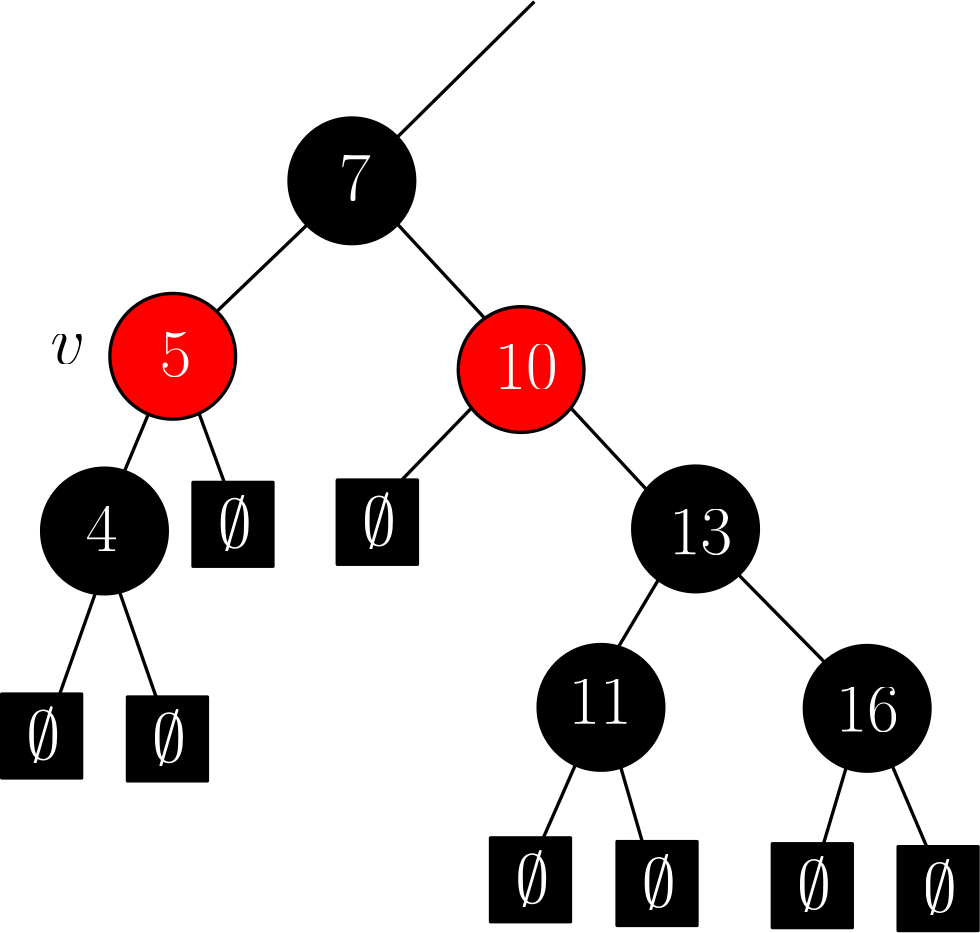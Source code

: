 <?xml version="1.0"?>
<!DOCTYPE ipe SYSTEM "ipe.dtd">
<ipe version="70218" creator="Ipe 7.2.25">
<info created="D:20220620084021" modified="D:20220620133345"/>
<ipestyle name="basic">
<symbol name="arrow/arc(spx)">
<path stroke="sym-stroke" fill="sym-stroke" pen="sym-pen">
0 0 m
-1 0.333 l
-1 -0.333 l
h
</path>
</symbol>
<symbol name="arrow/farc(spx)">
<path stroke="sym-stroke" fill="white" pen="sym-pen">
0 0 m
-1 0.333 l
-1 -0.333 l
h
</path>
</symbol>
<symbol name="arrow/ptarc(spx)">
<path stroke="sym-stroke" fill="sym-stroke" pen="sym-pen">
0 0 m
-1 0.333 l
-0.8 0 l
-1 -0.333 l
h
</path>
</symbol>
<symbol name="arrow/fptarc(spx)">
<path stroke="sym-stroke" fill="white" pen="sym-pen">
0 0 m
-1 0.333 l
-0.8 0 l
-1 -0.333 l
h
</path>
</symbol>
<symbol name="mark/circle(sx)" transformations="translations">
<path fill="sym-stroke">
0.6 0 0 0.6 0 0 e
0.4 0 0 0.4 0 0 e
</path>
</symbol>
<symbol name="mark/disk(sx)" transformations="translations">
<path fill="sym-stroke">
0.6 0 0 0.6 0 0 e
</path>
</symbol>
<symbol name="mark/fdisk(sfx)" transformations="translations">
<group>
<path fill="sym-fill">
0.5 0 0 0.5 0 0 e
</path>
<path fill="sym-stroke" fillrule="eofill">
0.6 0 0 0.6 0 0 e
0.4 0 0 0.4 0 0 e
</path>
</group>
</symbol>
<symbol name="mark/box(sx)" transformations="translations">
<path fill="sym-stroke" fillrule="eofill">
-0.6 -0.6 m
0.6 -0.6 l
0.6 0.6 l
-0.6 0.6 l
h
-0.4 -0.4 m
0.4 -0.4 l
0.4 0.4 l
-0.4 0.4 l
h
</path>
</symbol>
<symbol name="mark/square(sx)" transformations="translations">
<path fill="sym-stroke">
-0.6 -0.6 m
0.6 -0.6 l
0.6 0.6 l
-0.6 0.6 l
h
</path>
</symbol>
<symbol name="mark/fsquare(sfx)" transformations="translations">
<group>
<path fill="sym-fill">
-0.5 -0.5 m
0.5 -0.5 l
0.5 0.5 l
-0.5 0.5 l
h
</path>
<path fill="sym-stroke" fillrule="eofill">
-0.6 -0.6 m
0.6 -0.6 l
0.6 0.6 l
-0.6 0.6 l
h
-0.4 -0.4 m
0.4 -0.4 l
0.4 0.4 l
-0.4 0.4 l
h
</path>
</group>
</symbol>
<symbol name="mark/cross(sx)" transformations="translations">
<group>
<path fill="sym-stroke">
-0.43 -0.57 m
0.57 0.43 l
0.43 0.57 l
-0.57 -0.43 l
h
</path>
<path fill="sym-stroke">
-0.43 0.57 m
0.57 -0.43 l
0.43 -0.57 l
-0.57 0.43 l
h
</path>
</group>
</symbol>
<symbol name="arrow/fnormal(spx)">
<path stroke="sym-stroke" fill="white" pen="sym-pen">
0 0 m
-1 0.333 l
-1 -0.333 l
h
</path>
</symbol>
<symbol name="arrow/pointed(spx)">
<path stroke="sym-stroke" fill="sym-stroke" pen="sym-pen">
0 0 m
-1 0.333 l
-0.8 0 l
-1 -0.333 l
h
</path>
</symbol>
<symbol name="arrow/fpointed(spx)">
<path stroke="sym-stroke" fill="white" pen="sym-pen">
0 0 m
-1 0.333 l
-0.8 0 l
-1 -0.333 l
h
</path>
</symbol>
<symbol name="arrow/linear(spx)">
<path stroke="sym-stroke" pen="sym-pen">
-1 0.333 m
0 0 l
-1 -0.333 l
</path>
</symbol>
<symbol name="arrow/fdouble(spx)">
<path stroke="sym-stroke" fill="white" pen="sym-pen">
0 0 m
-1 0.333 l
-1 -0.333 l
h
-1 0 m
-2 0.333 l
-2 -0.333 l
h
</path>
</symbol>
<symbol name="arrow/double(spx)">
<path stroke="sym-stroke" fill="sym-stroke" pen="sym-pen">
0 0 m
-1 0.333 l
-1 -0.333 l
h
-1 0 m
-2 0.333 l
-2 -0.333 l
h
</path>
</symbol>
<symbol name="arrow/mid-normal(spx)">
<path stroke="sym-stroke" fill="sym-stroke" pen="sym-pen">
0.5 0 m
-0.5 0.333 l
-0.5 -0.333 l
h
</path>
</symbol>
<symbol name="arrow/mid-fnormal(spx)">
<path stroke="sym-stroke" fill="white" pen="sym-pen">
0.5 0 m
-0.5 0.333 l
-0.5 -0.333 l
h
</path>
</symbol>
<symbol name="arrow/mid-pointed(spx)">
<path stroke="sym-stroke" fill="sym-stroke" pen="sym-pen">
0.5 0 m
-0.5 0.333 l
-0.3 0 l
-0.5 -0.333 l
h
</path>
</symbol>
<symbol name="arrow/mid-fpointed(spx)">
<path stroke="sym-stroke" fill="white" pen="sym-pen">
0.5 0 m
-0.5 0.333 l
-0.3 0 l
-0.5 -0.333 l
h
</path>
</symbol>
<symbol name="arrow/mid-double(spx)">
<path stroke="sym-stroke" fill="sym-stroke" pen="sym-pen">
1 0 m
0 0.333 l
0 -0.333 l
h
0 0 m
-1 0.333 l
-1 -0.333 l
h
</path>
</symbol>
<symbol name="arrow/mid-fdouble(spx)">
<path stroke="sym-stroke" fill="white" pen="sym-pen">
1 0 m
0 0.333 l
0 -0.333 l
h
0 0 m
-1 0.333 l
-1 -0.333 l
h
</path>
</symbol>
<anglesize name="22.5 deg" value="22.5"/>
<anglesize name="30 deg" value="30"/>
<anglesize name="45 deg" value="45"/>
<anglesize name="60 deg" value="60"/>
<anglesize name="90 deg" value="90"/>
<arrowsize name="large" value="10"/>
<arrowsize name="small" value="5"/>
<arrowsize name="tiny" value="3"/>
<color name="blue" value="0 0 1"/>
<color name="brown" value="0.647 0.165 0.165"/>
<color name="darkblue" value="0 0 0.545"/>
<color name="darkcyan" value="0 0.545 0.545"/>
<color name="darkgray" value="0.663"/>
<color name="darkgreen" value="0 0.392 0"/>
<color name="darkmagenta" value="0.545 0 0.545"/>
<color name="darkorange" value="1 0.549 0"/>
<color name="darkred" value="0.545 0 0"/>
<color name="gold" value="1 0.843 0"/>
<color name="gray" value="0.745"/>
<color name="green" value="0 1 0"/>
<color name="lightblue" value="0.678 0.847 0.902"/>
<color name="lightcyan" value="0.878 1 1"/>
<color name="lightgray" value="0.827"/>
<color name="lightgreen" value="0.565 0.933 0.565"/>
<color name="lightyellow" value="1 1 0.878"/>
<color name="navy" value="0 0 0.502"/>
<color name="orange" value="1 0.647 0"/>
<color name="pink" value="1 0.753 0.796"/>
<color name="purple" value="0.627 0.125 0.941"/>
<color name="red" value="1 0 0"/>
<color name="seagreen" value="0.18 0.545 0.341"/>
<color name="turquoise" value="0.251 0.878 0.816"/>
<color name="violet" value="0.933 0.51 0.933"/>
<color name="yellow" value="1 1 0"/>
<dashstyle name="dash dot dotted" value="[4 2 1 2 1 2] 0"/>
<dashstyle name="dash dotted" value="[4 2 1 2] 0"/>
<dashstyle name="dashed" value="[4] 0"/>
<dashstyle name="dotted" value="[1 3] 0"/>
<gridsize name="10 pts (~3.5 mm)" value="10"/>
<gridsize name="14 pts (~5 mm)" value="14"/>
<gridsize name="16 pts (~6 mm)" value="16"/>
<gridsize name="20 pts (~7 mm)" value="20"/>
<gridsize name="28 pts (~10 mm)" value="28"/>
<gridsize name="32 pts (~12 mm)" value="32"/>
<gridsize name="4 pts" value="4"/>
<gridsize name="56 pts (~20 mm)" value="56"/>
<gridsize name="8 pts (~3 mm)" value="8"/>
<opacity name="10%" value="0.1"/>
<opacity name="30%" value="0.3"/>
<opacity name="50%" value="0.5"/>
<opacity name="75%" value="0.75"/>
<pen name="fat" value="1.2"/>
<pen name="heavier" value="0.8"/>
<pen name="ultrafat" value="2"/>
<symbolsize name="large" value="5"/>
<symbolsize name="small" value="2"/>
<symbolsize name="tiny" value="1.1"/>
<textsize name="Huge" value="\Huge"/>
<textsize name="LARGE" value="\LARGE"/>
<textsize name="Large" value="\Large"/>
<textsize name="footnote" value="\footnotesize"/>
<textsize name="huge" value="\huge"/>
<textsize name="large" value="\large"/>
<textsize name="script" value="\scriptsize"/>
<textsize name="small" value="\small"/>
<textsize name="tiny" value="\tiny"/>
<textstyle name="center" begin="\begin{center}" end="\end{center}"/>
<textstyle name="item" begin="\begin{itemize}\item{}" end="\end{itemize}"/>
<textstyle name="itemize" begin="\begin{itemize}" end="\end{itemize}"/>
<tiling name="falling" angle="-60" step="4" width="1"/>
<tiling name="rising" angle="30" step="4" width="1"/>
</ipestyle>
<page>
<layer name="beta"/>
<layer name="alpha"/>
<view layers="beta alpha" active="beta"/>
<path layer="beta" matrix="1 0 0 1 59.1783 -62.6906" stroke="0" pen="fat">
192.608 703.517 m
255.447 635.764 l
</path>
<path matrix="1 0 0 1 -56.7462 -180.777" stroke="black" pen="fat">
258.625 767.091 m
301.59 811.407 l
</path>
<path stroke="black" pen="fat">
128.014 640.679 m
102.738 580.297 l
</path>
<path stroke="black" pen="fat">
128.716 640.679 m
150.482 581.351 l
</path>
<path matrix="1 0 0 1 -149.972 -72.6892" stroke="black" pen="fat">
254.043 639.275 m
231.575 575.734 l
</path>
<path matrix="1 0 0 1 -149.972 -72.6892" stroke="black" pen="fat">
254.043 638.923 m
276.51 574.33 l
</path>
<path matrix="1 0 0 1 -70.5274 -123.761" stroke="black" pen="fat">
351.987 636.466 m
325.307 575.734 l
</path>
<path matrix="1 0 0 1 -70.5274 -123.761" stroke="black" pen="fat">
352.338 638.572 m
371.646 571.872 l
</path>
<path matrix="1 0 0 1 -70.5274 -123.761" stroke="black" pen="fat">
447.122 637.519 m
427.814 572.574 l
</path>
<path matrix="1 0 0 1 -70.5274 -123.761" stroke="black" pen="fat">
446.771 639.275 m
475.909 570.819 l
</path>
<path stroke="0" pen="fat">
257.553 766.707 m
193.661 703.517 l
125.557 638.221 l
</path>
<path stroke="0" pen="fat">
192.608 703.517 m
255.447 635.764 l
</path>
<path matrix="1 0 0 1 -70.5274 -123.761" stroke="0" pen="fat">
384.284 701.762 m
345.668 636.817 l
</path>
<path matrix="1 0 0 1 -70.5274 -123.761" stroke="0" pen="fat">
383.231 702.815 m
449.931 635.062 l
</path>
<path matrix="1 0 0 1 -16.6103 -128.958" stroke="black" fill="red" pen="fat">
22.6274 0 0 22.6274 144 768 e
</path>
<path matrix="1 0 0 1 108.811 -133.73" stroke="black" fill="red" pen="fat">
22.6274 0 0 22.6274 144 768 e
</path>
<path matrix="1 0 0 1 -41.1843 -191.852" stroke="black" fill="black" pen="fat">
22.6274 0 0 22.6274 144 768 e
</path>
<path matrix="1 0 0 1 47.8767 -65.7928" stroke="black" fill="black" pen="fat">
22.6274 0 0 22.6274 144 768 e
</path>
<path matrix="1 0 0 1 171.606 -191.108" stroke="black" fill="black" pen="fat">
22.6274 0 0 22.6274 144 768 e
</path>
<path matrix="1 0 0 1 137.553 -255.352" stroke="black" fill="black" pen="fat">
22.6274 0 0 22.6274 144 768 e
</path>
<path matrix="1 0 0 1 233.391 -255.703" stroke="black" fill="black" pen="fat">
22.6274 0 0 22.6274 144 768 e
</path>
<path matrix="1 0 0 1 122.204 -0.621274" stroke="black" fill="black" pen="fat">
64.4734 595.042 m
64.4734 564.851 l
93.2598 564.851 l
93.2598 595.042 l
h
</path>
<text matrix="1 0 0 1 76.567 92.7591" transformations="translations" pos="118.887 478.492" stroke="white" type="label" width="12.394" height="18.597" depth="1.37" valign="baseline" size="Huge" style="math">\emptyset</text>
<path matrix="1 0 0 1 70.211 -1.40414" stroke="black" fill="black" pen="fat">
64.4734 595.042 m
64.4734 564.851 l
93.2598 564.851 l
93.2598 595.042 l
h
</path>
<text matrix="1 0 0 1 24.574 91.9763" transformations="translations" pos="118.887 478.492" stroke="white" type="label" width="12.394" height="18.597" depth="1.37" valign="baseline" size="Huge" style="math">\emptyset </text>
<path matrix="1 0 0 1 1.33185 -77.6037" stroke="black" fill="black" pen="fat">
64.4734 595.042 m
64.4734 564.851 l
93.2598 564.851 l
93.2598 595.042 l
h
</path>
<text matrix="1 0 0 1 -44.3051 15.7766" transformations="translations" pos="118.887 478.492" stroke="white" type="label" width="12.394" height="18.597" depth="1.37" valign="baseline" size="Huge" style="math">\emptyset </text>
<path matrix="1 0 0 1 46.6179 -78.6568" stroke="black" fill="black" pen="fat">
64.4734 595.042 m
64.4734 564.851 l
93.2598 564.851 l
93.2598 595.042 l
h
</path>
<text matrix="1 0 0 1 0.980853 14.7236" transformations="translations" pos="118.887 478.492" stroke="white" type="label" width="12.394" height="18.597" depth="1.37" valign="baseline" size="Huge" style="math">\emptyset </text>
<path matrix="1 0 0 1 177.317 -129.377" stroke="black" fill="black" pen="fat">
64.4734 595.042 m
64.4734 564.851 l
93.2598 564.851 l
93.2598 595.042 l
h
</path>
<text matrix="1 0 0 1 131.68 -35.9971" transformations="translations" pos="118.887 478.492" stroke="white" type="label" width="12.394" height="18.597" depth="1.37" valign="baseline" size="Huge" style="math">\emptyset</text>
<path matrix="1 0 0 1 222.873 -130.701" stroke="black" fill="black" pen="fat">
64.4734 595.042 m
64.4734 564.851 l
93.2598 564.851 l
93.2598 595.042 l
h
</path>
<text matrix="1 0 0 1 177.236 -37.3203" transformations="translations" pos="118.887 478.492" stroke="white" type="label" width="12.394" height="18.597" depth="1.37" valign="baseline" size="Huge" style="math">\emptyset </text>
<path matrix="1 0 0 1 278.772 -131.484" stroke="black" fill="black" pen="fat">
64.4734 595.042 m
64.4734 564.851 l
93.2598 564.851 l
93.2598 595.042 l
h
</path>
<text matrix="1 0 0 1 233.135 -38.1034" transformations="translations" pos="118.887 478.492" stroke="white" type="label" width="12.394" height="18.597" depth="1.37" valign="baseline" size="Huge" style="math">\emptyset</text>
<path matrix="1 0 0 1 324.058 -132.537" stroke="black" fill="black" pen="fat">
64.4734 595.042 m
64.4734 564.851 l
93.2598 564.851 l
93.2598 595.042 l
h
</path>
<text matrix="1 0 0 1 278.421 -39.1564" transformations="translations" pos="118.887 478.492" stroke="white" type="label" width="12.394" height="18.597" depth="1.37" valign="baseline" size="Huge" style="math">\emptyset </text>
<text matrix="1 0 0 1 181.223 131.613" transformations="translations" pos="62.016 495.693" stroke="white" type="label" width="22.736" height="15.978" depth="0" valign="baseline" size="Huge">10</text>
<text matrix="1 0 0 1 60.7165 136.033" transformations="translations" pos="62.016 495.693" stroke="white" type="label" width="11.368" height="15.978" depth="0" valign="baseline" size="Huge">5</text>
<text matrix="1 0 0 1 34.0361 73.1391" transformations="translations" pos="62.016 495.693" stroke="white" type="label" width="11.368" height="15.978" depth="0" valign="baseline" size="Huge">4</text>
<text matrix="1 0 0 1 125.204 199.549" transformations="translations" pos="62.016 495.693" stroke="white" type="label" width="11.368" height="15.978" depth="0" valign="baseline" size="Huge">7</text>
<text matrix="1 0 0 1 244.017 72.1272" transformations="translations" pos="62.016 495.693" stroke="white" type="label" width="22.736" height="15.978" depth="0" valign="baseline" size="Huge">13</text>
<text matrix="1 0 0 1 207.859 11.0442" transformations="translations" pos="62.016 495.693" stroke="white" type="label" width="22.736" height="15.978" depth="0" valign="baseline" size="Huge">11</text>
<text matrix="1 0 0 1 304.048 8.2352" transformations="translations" pos="62.016 495.693" stroke="white" type="label" width="22.736" height="15.978" depth="0" valign="baseline" size="Huge">16</text>
<text matrix="1 0 0 1 20.5368 -25.6709" transformations="translations" pos="62.7153 661.975" stroke="black" type="label" width="12.623" height="10.672" depth="0" valign="baseline" size="Huge" style="math">v</text>
<path matrix="1 0 0 1 122.204 -0.621274" stroke="black" fill="black" pen="fat">
64.4734 595.042 m
64.4734 564.851 l
93.2598 564.851 l
93.2598 595.042 l
h
</path>
<text matrix="1 0 0 1 76.567 92.7591" transformations="translations" pos="118.887 478.492" stroke="white" type="label" width="12.394" height="18.597" depth="1.37" valign="baseline" size="Huge" style="math">\emptyset</text>
</page>
</ipe>
